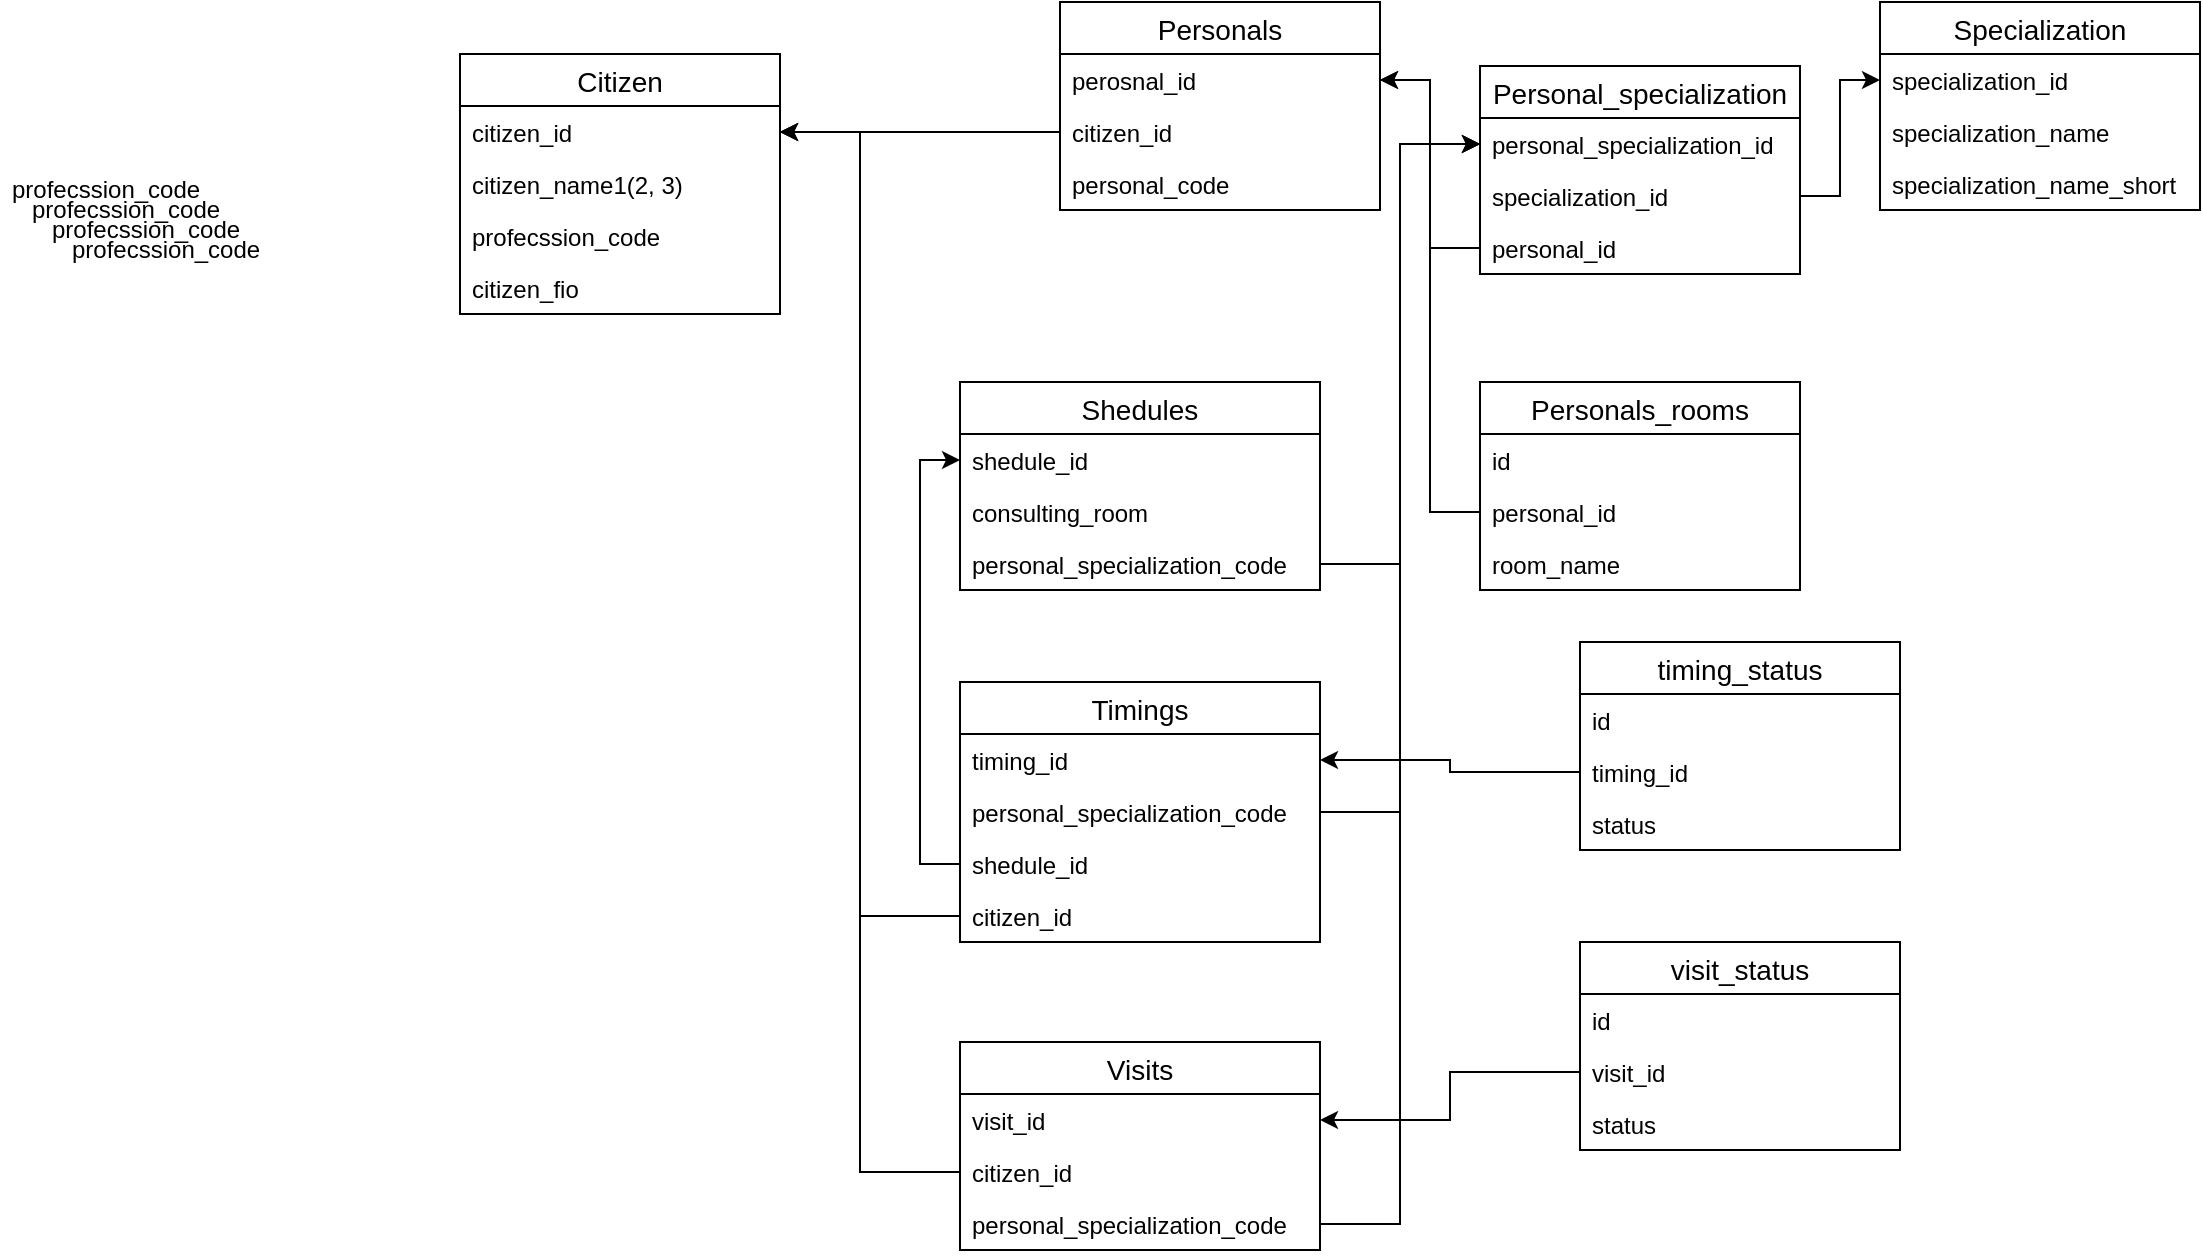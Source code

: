 <mxfile version="13.2.2" type="device"><diagram id="hU_AibTAGGvRXTGIMhhj" name="Page-1"><mxGraphModel dx="868" dy="510" grid="1" gridSize="10" guides="1" tooltips="1" connect="1" arrows="1" fold="1" page="1" pageScale="1" pageWidth="1169" pageHeight="827" math="0" shadow="0"><root><mxCell id="0"/><mxCell id="1" parent="0"/><mxCell id="P2KCUMdQaFfZosP790rw-5" value="profecssion_code" style="text;strokeColor=none;fillColor=none;spacingLeft=4;spacingRight=4;overflow=hidden;rotatable=0;points=[[0,0.5],[1,0.5]];portConstraint=eastwest;fontSize=12;" parent="1" vertex="1"><mxGeometry x="20" y="190" width="160" height="26" as="geometry"/></mxCell><mxCell id="P2KCUMdQaFfZosP790rw-6" value="profecssion_code" style="text;strokeColor=none;fillColor=none;spacingLeft=4;spacingRight=4;overflow=hidden;rotatable=0;points=[[0,0.5],[1,0.5]];portConstraint=eastwest;fontSize=12;" parent="1" vertex="1"><mxGeometry x="30" y="200" width="160" height="26" as="geometry"/></mxCell><mxCell id="P2KCUMdQaFfZosP790rw-7" value="profecssion_code" style="text;strokeColor=none;fillColor=none;spacingLeft=4;spacingRight=4;overflow=hidden;rotatable=0;points=[[0,0.5],[1,0.5]];portConstraint=eastwest;fontSize=12;" parent="1" vertex="1"><mxGeometry x="40" y="210" width="160" height="26" as="geometry"/></mxCell><mxCell id="P2KCUMdQaFfZosP790rw-8" value="profecssion_code" style="text;strokeColor=none;fillColor=none;spacingLeft=4;spacingRight=4;overflow=hidden;rotatable=0;points=[[0,0.5],[1,0.5]];portConstraint=eastwest;fontSize=12;" parent="1" vertex="1"><mxGeometry x="50" y="220" width="160" height="26" as="geometry"/></mxCell><mxCell id="P2KCUMdQaFfZosP790rw-18" value="Personals" style="swimlane;fontStyle=0;childLayout=stackLayout;horizontal=1;startSize=26;horizontalStack=0;resizeParent=1;resizeParentMax=0;resizeLast=0;collapsible=1;marginBottom=0;align=center;fontSize=14;" parent="1" vertex="1"><mxGeometry x="550" y="110" width="160" height="104" as="geometry"/></mxCell><mxCell id="P2KCUMdQaFfZosP790rw-19" value="perosnal_id" style="text;strokeColor=none;fillColor=none;spacingLeft=4;spacingRight=4;overflow=hidden;rotatable=0;points=[[0,0.5],[1,0.5]];portConstraint=eastwest;fontSize=12;" parent="P2KCUMdQaFfZosP790rw-18" vertex="1"><mxGeometry y="26" width="160" height="26" as="geometry"/></mxCell><mxCell id="P2KCUMdQaFfZosP790rw-20" value="citizen_id" style="text;strokeColor=none;fillColor=none;spacingLeft=4;spacingRight=4;overflow=hidden;rotatable=0;points=[[0,0.5],[1,0.5]];portConstraint=eastwest;fontSize=12;" parent="P2KCUMdQaFfZosP790rw-18" vertex="1"><mxGeometry y="52" width="160" height="26" as="geometry"/></mxCell><mxCell id="P2KCUMdQaFfZosP790rw-21" value="personal_code" style="text;strokeColor=none;fillColor=none;spacingLeft=4;spacingRight=4;overflow=hidden;rotatable=0;points=[[0,0.5],[1,0.5]];portConstraint=eastwest;fontSize=12;" parent="P2KCUMdQaFfZosP790rw-18" vertex="1"><mxGeometry y="78" width="160" height="26" as="geometry"/></mxCell><mxCell id="P2KCUMdQaFfZosP790rw-22" style="edgeStyle=orthogonalEdgeStyle;rounded=0;orthogonalLoop=1;jettySize=auto;html=1;entryX=1;entryY=0.5;entryDx=0;entryDy=0;" parent="1" source="P2KCUMdQaFfZosP790rw-20" target="P2KCUMdQaFfZosP790rw-2" edge="1"><mxGeometry relative="1" as="geometry"/></mxCell><mxCell id="P2KCUMdQaFfZosP790rw-23" value="Specialization" style="swimlane;fontStyle=0;childLayout=stackLayout;horizontal=1;startSize=26;horizontalStack=0;resizeParent=1;resizeParentMax=0;resizeLast=0;collapsible=1;marginBottom=0;align=center;fontSize=14;" parent="1" vertex="1"><mxGeometry x="960" y="110" width="160" height="104" as="geometry"/></mxCell><mxCell id="P2KCUMdQaFfZosP790rw-24" value="specialization_id" style="text;strokeColor=none;fillColor=none;spacingLeft=4;spacingRight=4;overflow=hidden;rotatable=0;points=[[0,0.5],[1,0.5]];portConstraint=eastwest;fontSize=12;" parent="P2KCUMdQaFfZosP790rw-23" vertex="1"><mxGeometry y="26" width="160" height="26" as="geometry"/></mxCell><mxCell id="P2KCUMdQaFfZosP790rw-25" value="specialization_name" style="text;strokeColor=none;fillColor=none;spacingLeft=4;spacingRight=4;overflow=hidden;rotatable=0;points=[[0,0.5],[1,0.5]];portConstraint=eastwest;fontSize=12;" parent="P2KCUMdQaFfZosP790rw-23" vertex="1"><mxGeometry y="52" width="160" height="26" as="geometry"/></mxCell><mxCell id="P2KCUMdQaFfZosP790rw-26" value="specialization_name_short" style="text;strokeColor=none;fillColor=none;spacingLeft=4;spacingRight=4;overflow=hidden;rotatable=0;points=[[0,0.5],[1,0.5]];portConstraint=eastwest;fontSize=12;" parent="P2KCUMdQaFfZosP790rw-23" vertex="1"><mxGeometry y="78" width="160" height="26" as="geometry"/></mxCell><mxCell id="P2KCUMdQaFfZosP790rw-31" style="edgeStyle=orthogonalEdgeStyle;rounded=0;orthogonalLoop=1;jettySize=auto;html=1;entryX=1;entryY=0.5;entryDx=0;entryDy=0;" parent="1" source="P2KCUMdQaFfZosP790rw-30" target="P2KCUMdQaFfZosP790rw-19" edge="1"><mxGeometry relative="1" as="geometry"/></mxCell><mxCell id="P2KCUMdQaFfZosP790rw-32" style="edgeStyle=orthogonalEdgeStyle;rounded=0;orthogonalLoop=1;jettySize=auto;html=1;entryX=0;entryY=0.5;entryDx=0;entryDy=0;" parent="1" source="P2KCUMdQaFfZosP790rw-29" target="P2KCUMdQaFfZosP790rw-24" edge="1"><mxGeometry relative="1" as="geometry"/></mxCell><mxCell id="P2KCUMdQaFfZosP790rw-37" style="edgeStyle=orthogonalEdgeStyle;rounded=0;orthogonalLoop=1;jettySize=auto;html=1;entryX=0;entryY=0.5;entryDx=0;entryDy=0;exitX=1;exitY=0.5;exitDx=0;exitDy=0;" parent="1" source="P2KCUMdQaFfZosP790rw-36" target="P2KCUMdQaFfZosP790rw-28" edge="1"><mxGeometry relative="1" as="geometry"/></mxCell><mxCell id="P2KCUMdQaFfZosP790rw-27" value="Personal_specialization" style="swimlane;fontStyle=0;childLayout=stackLayout;horizontal=1;startSize=26;horizontalStack=0;resizeParent=1;resizeParentMax=0;resizeLast=0;collapsible=1;marginBottom=0;align=center;fontSize=14;" parent="1" vertex="1"><mxGeometry x="760" y="142" width="160" height="104" as="geometry"/></mxCell><mxCell id="P2KCUMdQaFfZosP790rw-28" value="personal_specialization_id" style="text;strokeColor=none;fillColor=none;spacingLeft=4;spacingRight=4;overflow=hidden;rotatable=0;points=[[0,0.5],[1,0.5]];portConstraint=eastwest;fontSize=12;" parent="P2KCUMdQaFfZosP790rw-27" vertex="1"><mxGeometry y="26" width="160" height="26" as="geometry"/></mxCell><mxCell id="P2KCUMdQaFfZosP790rw-29" value="specialization_id" style="text;strokeColor=none;fillColor=none;spacingLeft=4;spacingRight=4;overflow=hidden;rotatable=0;points=[[0,0.5],[1,0.5]];portConstraint=eastwest;fontSize=12;" parent="P2KCUMdQaFfZosP790rw-27" vertex="1"><mxGeometry y="52" width="160" height="26" as="geometry"/></mxCell><mxCell id="P2KCUMdQaFfZosP790rw-30" value="personal_id" style="text;strokeColor=none;fillColor=none;spacingLeft=4;spacingRight=4;overflow=hidden;rotatable=0;points=[[0,0.5],[1,0.5]];portConstraint=eastwest;fontSize=12;" parent="P2KCUMdQaFfZosP790rw-27" vertex="1"><mxGeometry y="78" width="160" height="26" as="geometry"/></mxCell><mxCell id="P2KCUMdQaFfZosP790rw-33" value="Shedules" style="swimlane;fontStyle=0;childLayout=stackLayout;horizontal=1;startSize=26;horizontalStack=0;resizeParent=1;resizeParentMax=0;resizeLast=0;collapsible=1;marginBottom=0;align=center;fontSize=14;" parent="1" vertex="1"><mxGeometry x="500" y="300" width="180" height="104" as="geometry"/></mxCell><mxCell id="P2KCUMdQaFfZosP790rw-34" value="shedule_id" style="text;strokeColor=none;fillColor=none;spacingLeft=4;spacingRight=4;overflow=hidden;rotatable=0;points=[[0,0.5],[1,0.5]];portConstraint=eastwest;fontSize=12;" parent="P2KCUMdQaFfZosP790rw-33" vertex="1"><mxGeometry y="26" width="180" height="26" as="geometry"/></mxCell><mxCell id="P2KCUMdQaFfZosP790rw-35" value="consulting_room" style="text;strokeColor=none;fillColor=none;spacingLeft=4;spacingRight=4;overflow=hidden;rotatable=0;points=[[0,0.5],[1,0.5]];portConstraint=eastwest;fontSize=12;" parent="P2KCUMdQaFfZosP790rw-33" vertex="1"><mxGeometry y="52" width="180" height="26" as="geometry"/></mxCell><mxCell id="P2KCUMdQaFfZosP790rw-36" value="personal_specialization_code" style="text;strokeColor=none;fillColor=none;spacingLeft=4;spacingRight=4;overflow=hidden;rotatable=0;points=[[0,0.5],[1,0.5]];portConstraint=eastwest;fontSize=12;" parent="P2KCUMdQaFfZosP790rw-33" vertex="1"><mxGeometry y="78" width="180" height="26" as="geometry"/></mxCell><mxCell id="P2KCUMdQaFfZosP790rw-42" value="Timings" style="swimlane;fontStyle=0;childLayout=stackLayout;horizontal=1;startSize=26;horizontalStack=0;resizeParent=1;resizeParentMax=0;resizeLast=0;collapsible=1;marginBottom=0;align=center;fontSize=14;" parent="1" vertex="1"><mxGeometry x="500" y="450" width="180" height="130" as="geometry"/></mxCell><mxCell id="P2KCUMdQaFfZosP790rw-43" value="timing_id" style="text;strokeColor=none;fillColor=none;spacingLeft=4;spacingRight=4;overflow=hidden;rotatable=0;points=[[0,0.5],[1,0.5]];portConstraint=eastwest;fontSize=12;" parent="P2KCUMdQaFfZosP790rw-42" vertex="1"><mxGeometry y="26" width="180" height="26" as="geometry"/></mxCell><mxCell id="P2KCUMdQaFfZosP790rw-44" value="personal_specialization_code" style="text;strokeColor=none;fillColor=none;spacingLeft=4;spacingRight=4;overflow=hidden;rotatable=0;points=[[0,0.5],[1,0.5]];portConstraint=eastwest;fontSize=12;" parent="P2KCUMdQaFfZosP790rw-42" vertex="1"><mxGeometry y="52" width="180" height="26" as="geometry"/></mxCell><mxCell id="P2KCUMdQaFfZosP790rw-45" value="shedule_id" style="text;strokeColor=none;fillColor=none;spacingLeft=4;spacingRight=4;overflow=hidden;rotatable=0;points=[[0,0.5],[1,0.5]];portConstraint=eastwest;fontSize=12;" parent="P2KCUMdQaFfZosP790rw-42" vertex="1"><mxGeometry y="78" width="180" height="26" as="geometry"/></mxCell><mxCell id="P2KCUMdQaFfZosP790rw-11" value="citizen_id" style="text;strokeColor=none;fillColor=none;spacingLeft=4;spacingRight=4;overflow=hidden;rotatable=0;points=[[0,0.5],[1,0.5]];portConstraint=eastwest;fontSize=12;" parent="P2KCUMdQaFfZosP790rw-42" vertex="1"><mxGeometry y="104" width="180" height="26" as="geometry"/></mxCell><mxCell id="P2KCUMdQaFfZosP790rw-46" style="edgeStyle=orthogonalEdgeStyle;rounded=0;orthogonalLoop=1;jettySize=auto;html=1;entryX=0;entryY=0.5;entryDx=0;entryDy=0;" parent="1" source="P2KCUMdQaFfZosP790rw-45" target="P2KCUMdQaFfZosP790rw-34" edge="1"><mxGeometry relative="1" as="geometry"/></mxCell><mxCell id="P2KCUMdQaFfZosP790rw-47" style="edgeStyle=orthogonalEdgeStyle;rounded=0;orthogonalLoop=1;jettySize=auto;html=1;entryX=0;entryY=0.5;entryDx=0;entryDy=0;" parent="1" source="P2KCUMdQaFfZosP790rw-44" target="P2KCUMdQaFfZosP790rw-28" edge="1"><mxGeometry relative="1" as="geometry"/></mxCell><mxCell id="P2KCUMdQaFfZosP790rw-48" style="edgeStyle=orthogonalEdgeStyle;rounded=0;orthogonalLoop=1;jettySize=auto;html=1;entryX=1;entryY=0.5;entryDx=0;entryDy=0;" parent="1" source="P2KCUMdQaFfZosP790rw-11" target="P2KCUMdQaFfZosP790rw-2" edge="1"><mxGeometry relative="1" as="geometry"><Array as="points"><mxPoint x="450" y="567"/><mxPoint x="450" y="175"/></Array></mxGeometry></mxCell><mxCell id="P2KCUMdQaFfZosP790rw-1" value="Citizen" style="swimlane;fontStyle=0;childLayout=stackLayout;horizontal=1;startSize=26;horizontalStack=0;resizeParent=1;resizeParentMax=0;resizeLast=0;collapsible=1;marginBottom=0;align=center;fontSize=14;" parent="1" vertex="1"><mxGeometry x="250" y="136" width="160" height="130" as="geometry"/></mxCell><mxCell id="P2KCUMdQaFfZosP790rw-2" value="citizen_id" style="text;strokeColor=none;fillColor=none;spacingLeft=4;spacingRight=4;overflow=hidden;rotatable=0;points=[[0,0.5],[1,0.5]];portConstraint=eastwest;fontSize=12;" parent="P2KCUMdQaFfZosP790rw-1" vertex="1"><mxGeometry y="26" width="160" height="26" as="geometry"/></mxCell><mxCell id="P2KCUMdQaFfZosP790rw-3" value="citizen_name1(2, 3)" style="text;strokeColor=none;fillColor=none;spacingLeft=4;spacingRight=4;overflow=hidden;rotatable=0;points=[[0,0.5],[1,0.5]];portConstraint=eastwest;fontSize=12;" parent="P2KCUMdQaFfZosP790rw-1" vertex="1"><mxGeometry y="52" width="160" height="26" as="geometry"/></mxCell><mxCell id="P2KCUMdQaFfZosP790rw-4" value="profecssion_code" style="text;strokeColor=none;fillColor=none;spacingLeft=4;spacingRight=4;overflow=hidden;rotatable=0;points=[[0,0.5],[1,0.5]];portConstraint=eastwest;fontSize=12;" parent="P2KCUMdQaFfZosP790rw-1" vertex="1"><mxGeometry y="78" width="160" height="26" as="geometry"/></mxCell><mxCell id="P2KCUMdQaFfZosP790rw-12" value="citizen_fio" style="text;strokeColor=none;fillColor=none;spacingLeft=4;spacingRight=4;overflow=hidden;rotatable=0;points=[[0,0.5],[1,0.5]];portConstraint=eastwest;fontSize=12;" parent="P2KCUMdQaFfZosP790rw-1" vertex="1"><mxGeometry y="104" width="160" height="26" as="geometry"/></mxCell><mxCell id="P2KCUMdQaFfZosP790rw-53" style="edgeStyle=orthogonalEdgeStyle;rounded=0;orthogonalLoop=1;jettySize=auto;html=1;" parent="1" source="P2KCUMdQaFfZosP790rw-51" target="P2KCUMdQaFfZosP790rw-2" edge="1"><mxGeometry relative="1" as="geometry"><Array as="points"><mxPoint x="450" y="695"/><mxPoint x="450" y="175"/></Array></mxGeometry></mxCell><mxCell id="P2KCUMdQaFfZosP790rw-49" value="Visits" style="swimlane;fontStyle=0;childLayout=stackLayout;horizontal=1;startSize=26;horizontalStack=0;resizeParent=1;resizeParentMax=0;resizeLast=0;collapsible=1;marginBottom=0;align=center;fontSize=14;" parent="1" vertex="1"><mxGeometry x="500" y="630" width="180" height="104" as="geometry"/></mxCell><mxCell id="P2KCUMdQaFfZosP790rw-50" value="visit_id" style="text;strokeColor=none;fillColor=none;spacingLeft=4;spacingRight=4;overflow=hidden;rotatable=0;points=[[0,0.5],[1,0.5]];portConstraint=eastwest;fontSize=12;" parent="P2KCUMdQaFfZosP790rw-49" vertex="1"><mxGeometry y="26" width="180" height="26" as="geometry"/></mxCell><mxCell id="P2KCUMdQaFfZosP790rw-51" value="citizen_id" style="text;strokeColor=none;fillColor=none;spacingLeft=4;spacingRight=4;overflow=hidden;rotatable=0;points=[[0,0.5],[1,0.5]];portConstraint=eastwest;fontSize=12;" parent="P2KCUMdQaFfZosP790rw-49" vertex="1"><mxGeometry y="52" width="180" height="26" as="geometry"/></mxCell><mxCell id="P2KCUMdQaFfZosP790rw-52" value="personal_specialization_code" style="text;strokeColor=none;fillColor=none;spacingLeft=4;spacingRight=4;overflow=hidden;rotatable=0;points=[[0,0.5],[1,0.5]];portConstraint=eastwest;fontSize=12;" parent="P2KCUMdQaFfZosP790rw-49" vertex="1"><mxGeometry y="78" width="180" height="26" as="geometry"/></mxCell><mxCell id="P2KCUMdQaFfZosP790rw-54" style="edgeStyle=orthogonalEdgeStyle;rounded=0;orthogonalLoop=1;jettySize=auto;html=1;entryX=0;entryY=0.5;entryDx=0;entryDy=0;" parent="1" source="P2KCUMdQaFfZosP790rw-52" target="P2KCUMdQaFfZosP790rw-28" edge="1"><mxGeometry relative="1" as="geometry"/></mxCell><mxCell id="qqLCaPGLbtfrTwrPi3GD-9" style="edgeStyle=orthogonalEdgeStyle;rounded=0;orthogonalLoop=1;jettySize=auto;html=1;entryX=1;entryY=0.5;entryDx=0;entryDy=0;" edge="1" parent="1" source="qqLCaPGLbtfrTwrPi3GD-3" target="P2KCUMdQaFfZosP790rw-19"><mxGeometry relative="1" as="geometry"/></mxCell><mxCell id="qqLCaPGLbtfrTwrPi3GD-1" value="Personals_rooms" style="swimlane;fontStyle=0;childLayout=stackLayout;horizontal=1;startSize=26;horizontalStack=0;resizeParent=1;resizeParentMax=0;resizeLast=0;collapsible=1;marginBottom=0;align=center;fontSize=14;" vertex="1" parent="1"><mxGeometry x="760" y="300" width="160" height="104" as="geometry"/></mxCell><mxCell id="qqLCaPGLbtfrTwrPi3GD-2" value="id" style="text;strokeColor=none;fillColor=none;spacingLeft=4;spacingRight=4;overflow=hidden;rotatable=0;points=[[0,0.5],[1,0.5]];portConstraint=eastwest;fontSize=12;" vertex="1" parent="qqLCaPGLbtfrTwrPi3GD-1"><mxGeometry y="26" width="160" height="26" as="geometry"/></mxCell><mxCell id="qqLCaPGLbtfrTwrPi3GD-3" value="personal_id" style="text;strokeColor=none;fillColor=none;spacingLeft=4;spacingRight=4;overflow=hidden;rotatable=0;points=[[0,0.5],[1,0.5]];portConstraint=eastwest;fontSize=12;" vertex="1" parent="qqLCaPGLbtfrTwrPi3GD-1"><mxGeometry y="52" width="160" height="26" as="geometry"/></mxCell><mxCell id="qqLCaPGLbtfrTwrPi3GD-4" value="room_name" style="text;strokeColor=none;fillColor=none;spacingLeft=4;spacingRight=4;overflow=hidden;rotatable=0;points=[[0,0.5],[1,0.5]];portConstraint=eastwest;fontSize=12;" vertex="1" parent="qqLCaPGLbtfrTwrPi3GD-1"><mxGeometry y="78" width="160" height="26" as="geometry"/></mxCell><mxCell id="qqLCaPGLbtfrTwrPi3GD-22" style="edgeStyle=orthogonalEdgeStyle;rounded=0;orthogonalLoop=1;jettySize=auto;html=1;entryX=1;entryY=0.5;entryDx=0;entryDy=0;" edge="1" parent="1" source="qqLCaPGLbtfrTwrPi3GD-6" target="P2KCUMdQaFfZosP790rw-43"><mxGeometry relative="1" as="geometry"/></mxCell><mxCell id="qqLCaPGLbtfrTwrPi3GD-5" value="timing_status" style="swimlane;fontStyle=0;childLayout=stackLayout;horizontal=1;startSize=26;horizontalStack=0;resizeParent=1;resizeParentMax=0;resizeLast=0;collapsible=1;marginBottom=0;align=center;fontSize=14;" vertex="1" parent="1"><mxGeometry x="810" y="430" width="160" height="104" as="geometry"/></mxCell><mxCell id="P2KCUMdQaFfZosP790rw-9" value="id" style="text;strokeColor=none;fillColor=none;spacingLeft=4;spacingRight=4;overflow=hidden;rotatable=0;points=[[0,0.5],[1,0.5]];portConstraint=eastwest;fontSize=12;" parent="qqLCaPGLbtfrTwrPi3GD-5" vertex="1"><mxGeometry y="26" width="160" height="26" as="geometry"/></mxCell><mxCell id="qqLCaPGLbtfrTwrPi3GD-6" value="timing_id" style="text;strokeColor=none;fillColor=none;spacingLeft=4;spacingRight=4;overflow=hidden;rotatable=0;points=[[0,0.5],[1,0.5]];portConstraint=eastwest;fontSize=12;" vertex="1" parent="qqLCaPGLbtfrTwrPi3GD-5"><mxGeometry y="52" width="160" height="26" as="geometry"/></mxCell><mxCell id="qqLCaPGLbtfrTwrPi3GD-7" value="status" style="text;strokeColor=none;fillColor=none;spacingLeft=4;spacingRight=4;overflow=hidden;rotatable=0;points=[[0,0.5],[1,0.5]];portConstraint=eastwest;fontSize=12;" vertex="1" parent="qqLCaPGLbtfrTwrPi3GD-5"><mxGeometry y="78" width="160" height="26" as="geometry"/></mxCell><mxCell id="qqLCaPGLbtfrTwrPi3GD-23" value="visit_status" style="swimlane;fontStyle=0;childLayout=stackLayout;horizontal=1;startSize=26;horizontalStack=0;resizeParent=1;resizeParentMax=0;resizeLast=0;collapsible=1;marginBottom=0;align=center;fontSize=14;" vertex="1" parent="1"><mxGeometry x="810" y="580" width="160" height="104" as="geometry"/></mxCell><mxCell id="qqLCaPGLbtfrTwrPi3GD-24" value="id" style="text;strokeColor=none;fillColor=none;spacingLeft=4;spacingRight=4;overflow=hidden;rotatable=0;points=[[0,0.5],[1,0.5]];portConstraint=eastwest;fontSize=12;" vertex="1" parent="qqLCaPGLbtfrTwrPi3GD-23"><mxGeometry y="26" width="160" height="26" as="geometry"/></mxCell><mxCell id="qqLCaPGLbtfrTwrPi3GD-25" value="visit_id" style="text;strokeColor=none;fillColor=none;spacingLeft=4;spacingRight=4;overflow=hidden;rotatable=0;points=[[0,0.5],[1,0.5]];portConstraint=eastwest;fontSize=12;" vertex="1" parent="qqLCaPGLbtfrTwrPi3GD-23"><mxGeometry y="52" width="160" height="26" as="geometry"/></mxCell><mxCell id="qqLCaPGLbtfrTwrPi3GD-26" value="status" style="text;strokeColor=none;fillColor=none;spacingLeft=4;spacingRight=4;overflow=hidden;rotatable=0;points=[[0,0.5],[1,0.5]];portConstraint=eastwest;fontSize=12;" vertex="1" parent="qqLCaPGLbtfrTwrPi3GD-23"><mxGeometry y="78" width="160" height="26" as="geometry"/></mxCell><mxCell id="qqLCaPGLbtfrTwrPi3GD-27" style="edgeStyle=orthogonalEdgeStyle;rounded=0;orthogonalLoop=1;jettySize=auto;html=1;entryX=1;entryY=0.5;entryDx=0;entryDy=0;" edge="1" parent="1" source="qqLCaPGLbtfrTwrPi3GD-25" target="P2KCUMdQaFfZosP790rw-50"><mxGeometry relative="1" as="geometry"/></mxCell></root></mxGraphModel></diagram></mxfile>